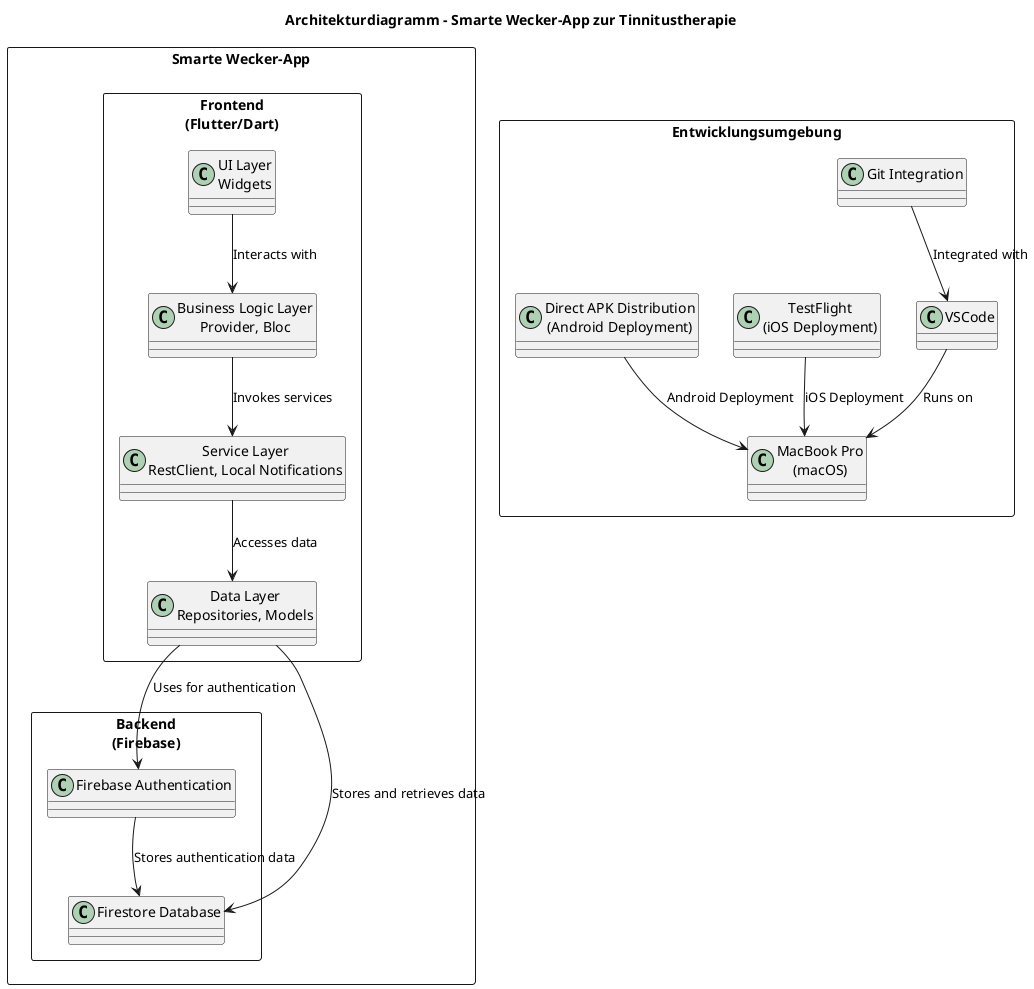 @startuml
!define RECTANGLE class

title Architekturdiagramm - Smarte Wecker-App zur Tinnitustherapie

rectangle "Smarte Wecker-App" {
    rectangle "Frontend\n(Flutter/Dart)" {
        RECTANGLE "UI Layer\nWidgets" as ui_layer
        RECTANGLE "Business Logic Layer\nProvider, Bloc" as bl_layer
        RECTANGLE "Service Layer\nRestClient, Local Notifications" as service_layer
        RECTANGLE "Data Layer\nRepositories, Models" as data_layer
    }

    rectangle "Backend\n(Firebase)" {
        RECTANGLE "Firebase Authentication" as auth
        RECTANGLE "Firestore Database" as db
    }

}

    rectangle "Entwicklungsumgebung" {
        RECTANGLE "VSCode" as vscode
        RECTANGLE "MacBook Pro\n(macOS)" as macbook
        RECTANGLE "Git Integration" as git
        RECTANGLE "TestFlight\n(iOS Deployment)" as testflight
        RECTANGLE "Direct APK Distribution\n(Android Deployment)" as apk_dist
    }

' Beziehungen zwischen den Komponenten

ui_layer --> bl_layer : Interacts with
bl_layer --> service_layer : Invokes services
service_layer --> data_layer : Accesses data

data_layer --> auth : Uses for authentication
data_layer --> db : Stores and retrieves data

auth --> db : Stores authentication data

vscode --> macbook : Runs on
git --> vscode : Integrated with
testflight --> macbook : iOS Deployment
apk_dist --> macbook : Android Deployment
@enduml